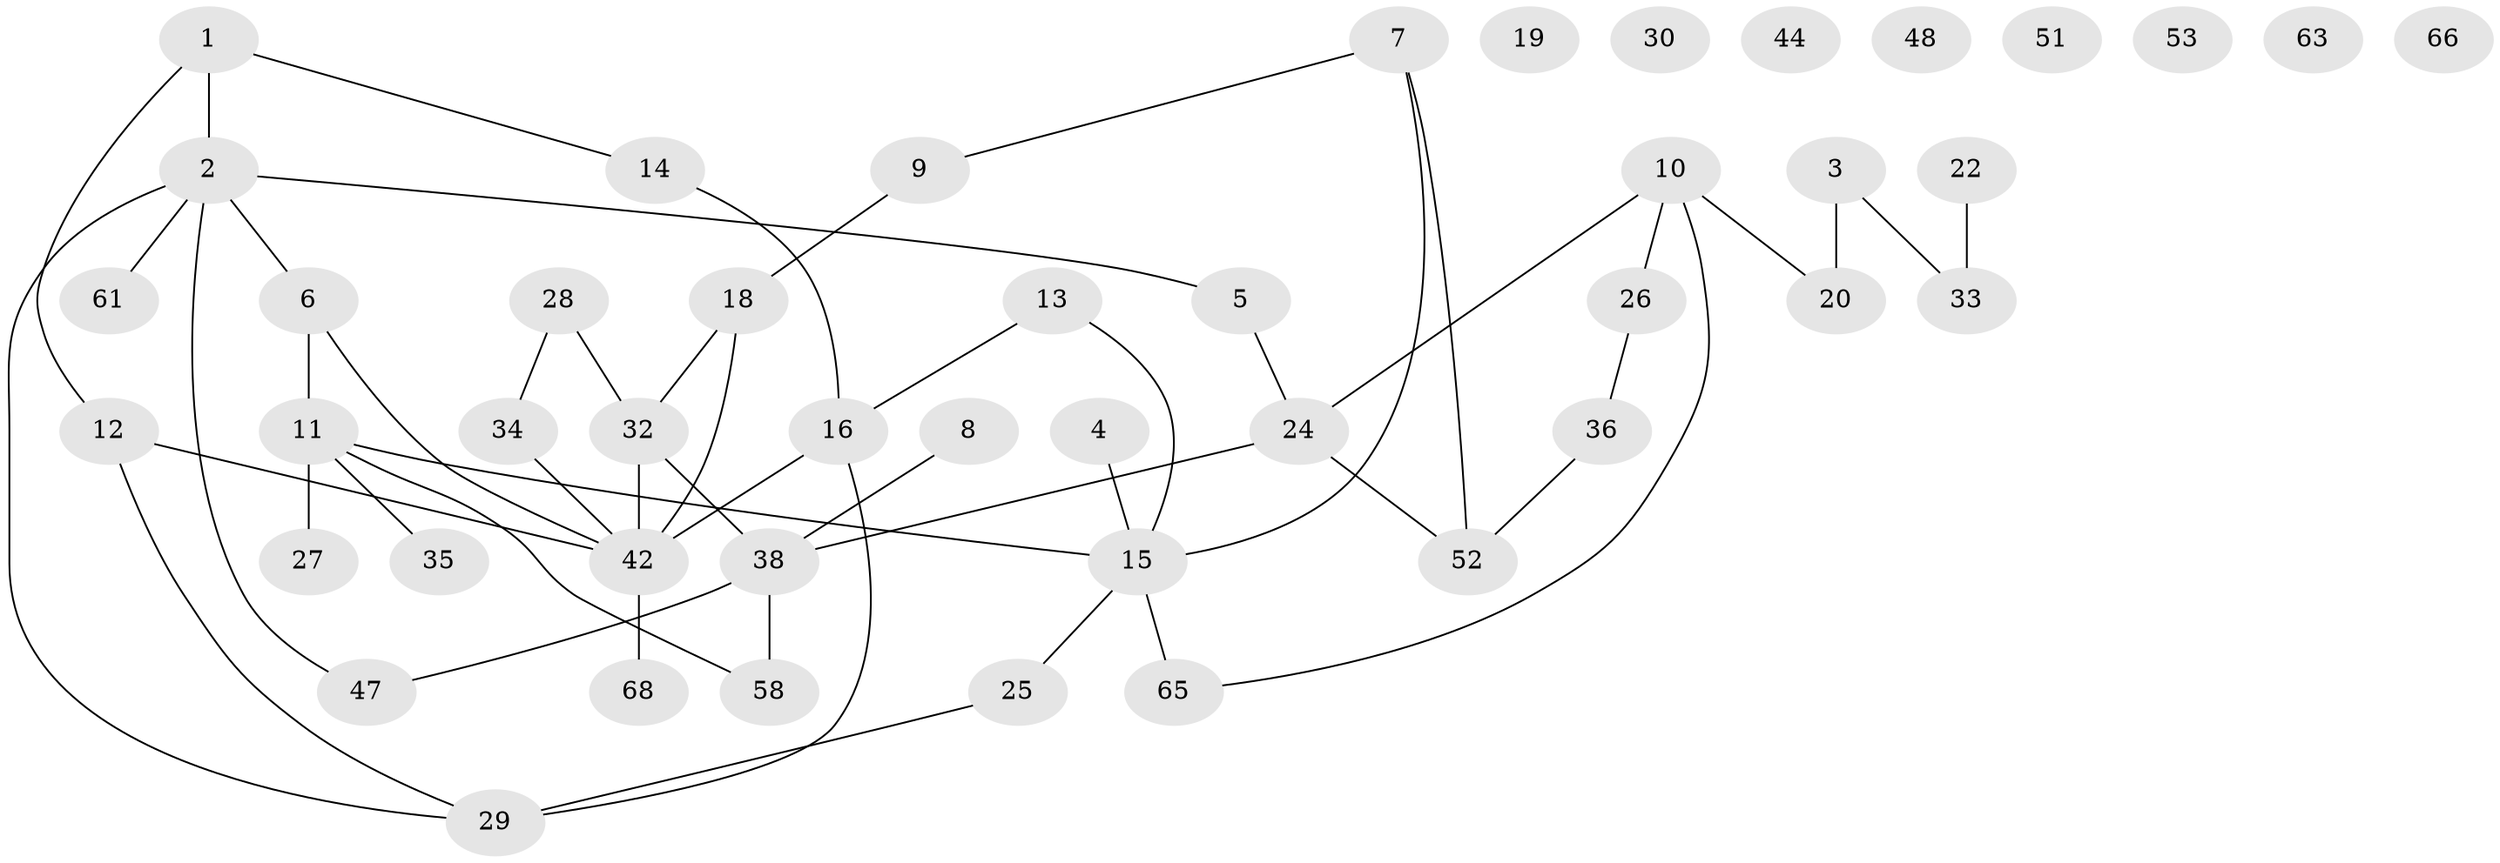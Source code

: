 // Generated by graph-tools (version 1.1) at 2025/23/03/03/25 07:23:27]
// undirected, 46 vertices, 52 edges
graph export_dot {
graph [start="1"]
  node [color=gray90,style=filled];
  1 [super="+40"];
  2 [super="+37"];
  3 [super="+54"];
  4;
  5;
  6 [super="+50"];
  7 [super="+46"];
  8;
  9 [super="+17"];
  10 [super="+45"];
  11 [super="+41"];
  12;
  13;
  14;
  15 [super="+21"];
  16 [super="+55"];
  18;
  19 [super="+39"];
  20 [super="+23"];
  22 [super="+43"];
  24 [super="+64"];
  25 [super="+31"];
  26;
  27;
  28 [super="+49"];
  29 [super="+69"];
  30;
  32 [super="+59"];
  33;
  34;
  35;
  36 [super="+60"];
  38 [super="+67"];
  42 [super="+56"];
  44;
  47;
  48;
  51;
  52 [super="+62"];
  53 [super="+57"];
  58;
  61;
  63;
  65;
  66;
  68;
  1 -- 2;
  1 -- 12;
  1 -- 14;
  2 -- 61;
  2 -- 5;
  2 -- 6;
  2 -- 29;
  2 -- 47;
  3 -- 20;
  3 -- 33;
  4 -- 15;
  5 -- 24;
  6 -- 42;
  6 -- 11;
  7 -- 15;
  7 -- 9;
  7 -- 52;
  8 -- 38;
  9 -- 18;
  10 -- 65;
  10 -- 26;
  10 -- 24;
  10 -- 20;
  11 -- 27;
  11 -- 35;
  11 -- 58;
  11 -- 15;
  12 -- 29;
  12 -- 42;
  13 -- 15;
  13 -- 16;
  14 -- 16;
  15 -- 65;
  15 -- 25;
  16 -- 42;
  16 -- 29;
  18 -- 42;
  18 -- 32;
  22 -- 33;
  24 -- 38;
  24 -- 52;
  25 -- 29;
  26 -- 36;
  28 -- 34;
  28 -- 32;
  32 -- 38;
  32 -- 42;
  34 -- 42;
  36 -- 52;
  38 -- 58;
  38 -- 47;
  42 -- 68;
}
